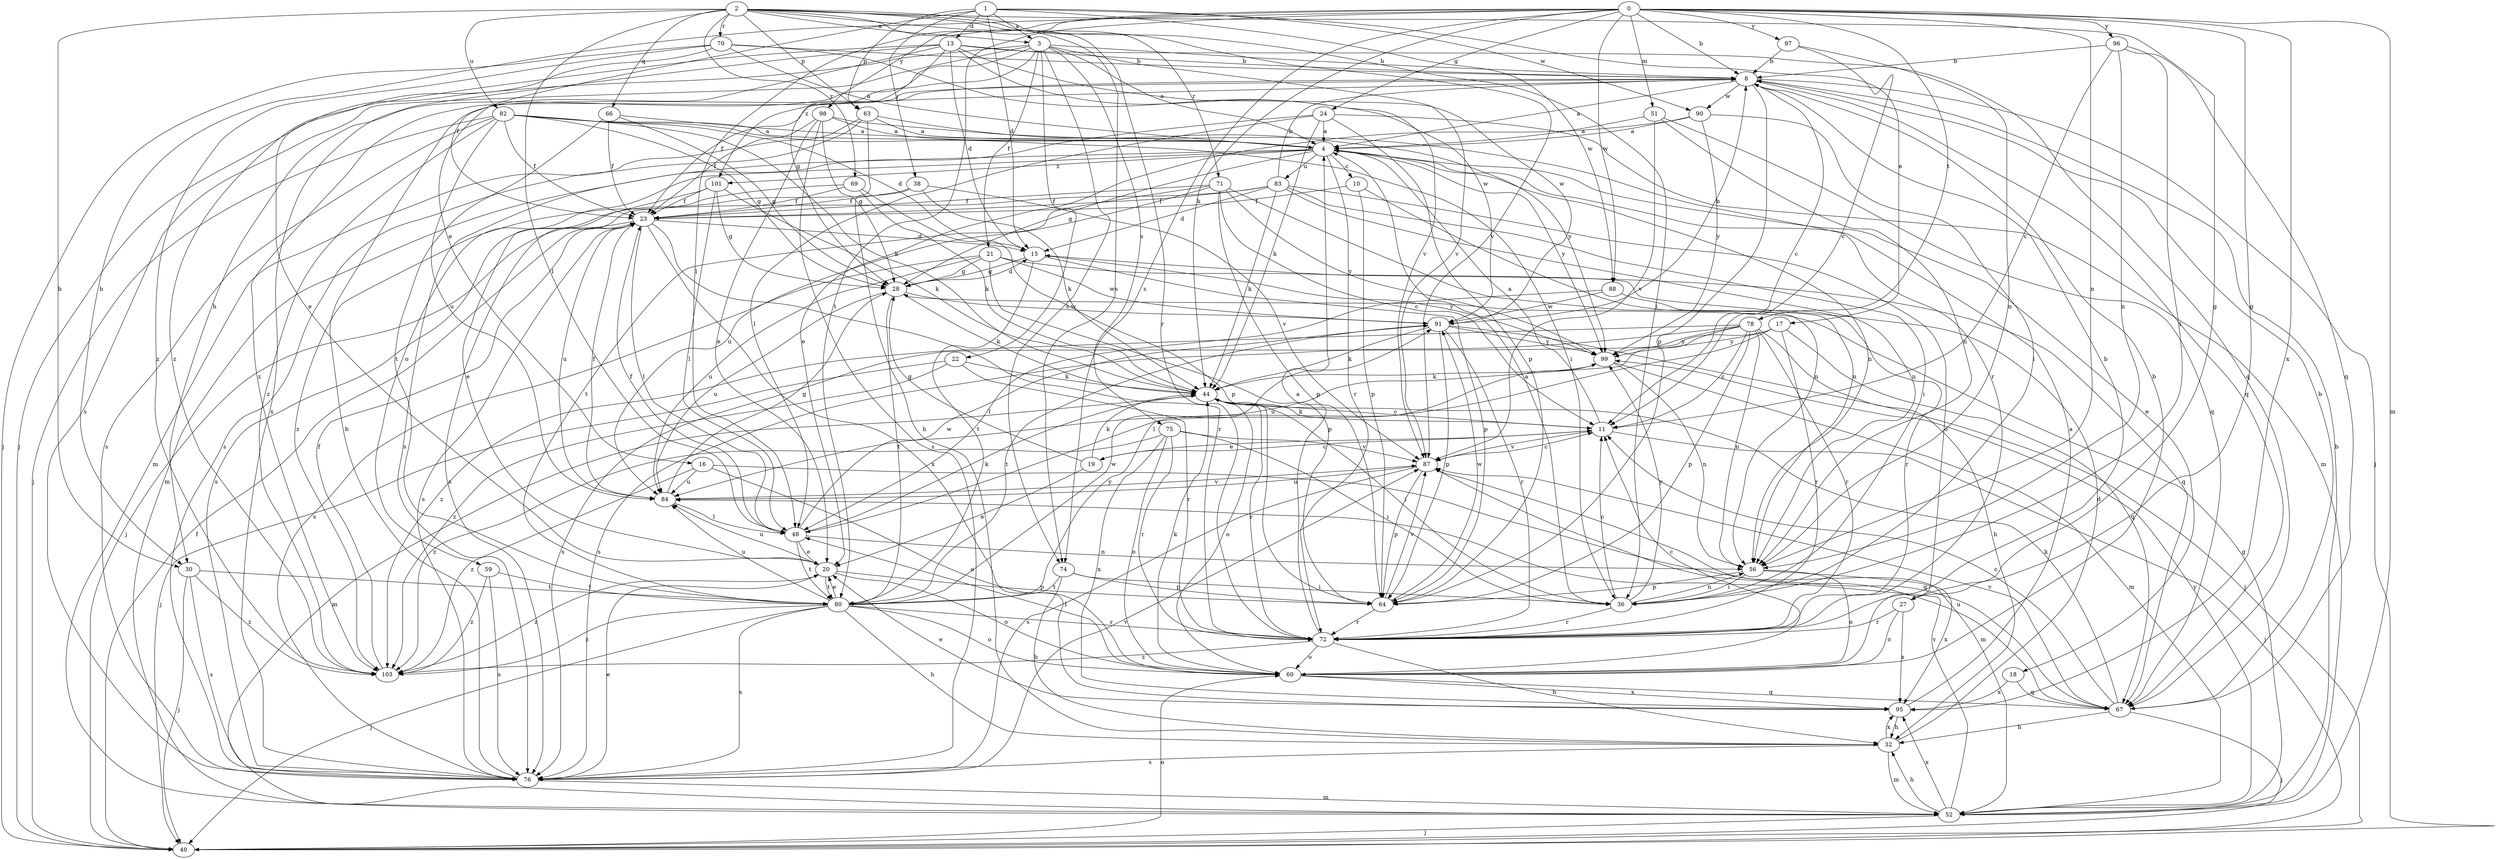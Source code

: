 strict digraph  {
0;
1;
2;
3;
4;
8;
10;
11;
13;
15;
16;
17;
18;
19;
20;
21;
22;
23;
24;
27;
28;
30;
32;
36;
38;
40;
44;
48;
51;
52;
56;
59;
60;
63;
64;
66;
67;
69;
70;
71;
72;
74;
75;
76;
78;
80;
82;
83;
84;
87;
88;
90;
91;
95;
96;
97;
98;
99;
101;
103;
0 -> 8  [label=b];
0 -> 24  [label=g];
0 -> 27  [label=g];
0 -> 30  [label=h];
0 -> 44  [label=k];
0 -> 48  [label=l];
0 -> 51  [label=m];
0 -> 52  [label=m];
0 -> 56  [label=n];
0 -> 74  [label=s];
0 -> 78  [label=t];
0 -> 80  [label=t];
0 -> 88  [label=w];
0 -> 95  [label=x];
0 -> 96  [label=y];
0 -> 97  [label=y];
0 -> 98  [label=y];
1 -> 3  [label=a];
1 -> 13  [label=d];
1 -> 15  [label=d];
1 -> 16  [label=e];
1 -> 17  [label=e];
1 -> 38  [label=j];
1 -> 63  [label=p];
1 -> 88  [label=w];
1 -> 90  [label=w];
2 -> 3  [label=a];
2 -> 27  [label=g];
2 -> 30  [label=h];
2 -> 36  [label=i];
2 -> 48  [label=l];
2 -> 63  [label=p];
2 -> 66  [label=q];
2 -> 69  [label=r];
2 -> 70  [label=r];
2 -> 71  [label=r];
2 -> 72  [label=r];
2 -> 74  [label=s];
2 -> 82  [label=u];
2 -> 87  [label=v];
3 -> 4  [label=a];
3 -> 8  [label=b];
3 -> 21  [label=f];
3 -> 22  [label=f];
3 -> 30  [label=h];
3 -> 40  [label=j];
3 -> 74  [label=s];
3 -> 75  [label=s];
3 -> 76  [label=s];
3 -> 87  [label=v];
3 -> 101  [label=z];
4 -> 10  [label=c];
4 -> 18  [label=e];
4 -> 28  [label=g];
4 -> 52  [label=m];
4 -> 56  [label=n];
4 -> 59  [label=o];
4 -> 72  [label=r];
4 -> 83  [label=u];
4 -> 99  [label=y];
4 -> 101  [label=z];
8 -> 4  [label=a];
8 -> 11  [label=c];
8 -> 23  [label=f];
8 -> 40  [label=j];
8 -> 64  [label=p];
8 -> 67  [label=q];
8 -> 90  [label=w];
8 -> 103  [label=z];
10 -> 23  [label=f];
10 -> 56  [label=n];
10 -> 64  [label=p];
11 -> 4  [label=a];
11 -> 19  [label=e];
11 -> 40  [label=j];
11 -> 44  [label=k];
11 -> 87  [label=v];
13 -> 8  [label=b];
13 -> 15  [label=d];
13 -> 23  [label=f];
13 -> 28  [label=g];
13 -> 67  [label=q];
13 -> 76  [label=s];
13 -> 87  [label=v];
13 -> 91  [label=w];
13 -> 103  [label=z];
15 -> 28  [label=g];
15 -> 64  [label=p];
15 -> 80  [label=t];
15 -> 99  [label=y];
16 -> 60  [label=o];
16 -> 67  [label=q];
16 -> 84  [label=u];
16 -> 103  [label=z];
17 -> 48  [label=l];
17 -> 67  [label=q];
17 -> 72  [label=r];
17 -> 76  [label=s];
17 -> 99  [label=y];
18 -> 67  [label=q];
18 -> 95  [label=x];
19 -> 11  [label=c];
19 -> 20  [label=e];
19 -> 28  [label=g];
19 -> 44  [label=k];
20 -> 60  [label=o];
20 -> 64  [label=p];
20 -> 80  [label=t];
20 -> 84  [label=u];
20 -> 103  [label=z];
21 -> 28  [label=g];
21 -> 64  [label=p];
21 -> 67  [label=q];
21 -> 76  [label=s];
21 -> 84  [label=u];
21 -> 91  [label=w];
22 -> 40  [label=j];
22 -> 44  [label=k];
22 -> 72  [label=r];
22 -> 103  [label=z];
23 -> 15  [label=d];
23 -> 40  [label=j];
23 -> 48  [label=l];
23 -> 72  [label=r];
23 -> 76  [label=s];
23 -> 84  [label=u];
23 -> 95  [label=x];
24 -> 4  [label=a];
24 -> 44  [label=k];
24 -> 48  [label=l];
24 -> 52  [label=m];
24 -> 64  [label=p];
24 -> 76  [label=s];
27 -> 60  [label=o];
27 -> 72  [label=r];
27 -> 95  [label=x];
28 -> 15  [label=d];
28 -> 44  [label=k];
28 -> 80  [label=t];
28 -> 84  [label=u];
28 -> 91  [label=w];
30 -> 40  [label=j];
30 -> 76  [label=s];
30 -> 80  [label=t];
30 -> 103  [label=z];
32 -> 15  [label=d];
32 -> 52  [label=m];
32 -> 76  [label=s];
32 -> 95  [label=x];
36 -> 4  [label=a];
36 -> 11  [label=c];
36 -> 56  [label=n];
36 -> 72  [label=r];
36 -> 99  [label=y];
38 -> 23  [label=f];
38 -> 44  [label=k];
38 -> 76  [label=s];
38 -> 87  [label=v];
40 -> 23  [label=f];
40 -> 60  [label=o];
44 -> 11  [label=c];
44 -> 36  [label=i];
44 -> 52  [label=m];
44 -> 60  [label=o];
44 -> 72  [label=r];
48 -> 20  [label=e];
48 -> 23  [label=f];
48 -> 44  [label=k];
48 -> 56  [label=n];
48 -> 80  [label=t];
48 -> 91  [label=w];
51 -> 4  [label=a];
51 -> 56  [label=n];
51 -> 67  [label=q];
51 -> 87  [label=v];
52 -> 8  [label=b];
52 -> 28  [label=g];
52 -> 32  [label=h];
52 -> 40  [label=j];
52 -> 87  [label=v];
52 -> 95  [label=x];
52 -> 99  [label=y];
56 -> 36  [label=i];
56 -> 60  [label=o];
56 -> 64  [label=p];
56 -> 95  [label=x];
59 -> 76  [label=s];
59 -> 80  [label=t];
59 -> 103  [label=z];
60 -> 8  [label=b];
60 -> 11  [label=c];
60 -> 44  [label=k];
60 -> 48  [label=l];
60 -> 67  [label=q];
60 -> 95  [label=x];
63 -> 4  [label=a];
63 -> 32  [label=h];
63 -> 52  [label=m];
63 -> 76  [label=s];
63 -> 99  [label=y];
64 -> 72  [label=r];
64 -> 87  [label=v];
64 -> 91  [label=w];
66 -> 4  [label=a];
66 -> 23  [label=f];
66 -> 28  [label=g];
66 -> 80  [label=t];
67 -> 8  [label=b];
67 -> 11  [label=c];
67 -> 32  [label=h];
67 -> 40  [label=j];
67 -> 44  [label=k];
67 -> 84  [label=u];
67 -> 87  [label=v];
69 -> 23  [label=f];
69 -> 44  [label=k];
69 -> 64  [label=p];
69 -> 103  [label=z];
70 -> 4  [label=a];
70 -> 8  [label=b];
70 -> 20  [label=e];
70 -> 40  [label=j];
70 -> 91  [label=w];
70 -> 103  [label=z];
71 -> 11  [label=c];
71 -> 23  [label=f];
71 -> 56  [label=n];
71 -> 64  [label=p];
71 -> 80  [label=t];
71 -> 84  [label=u];
71 -> 99  [label=y];
72 -> 4  [label=a];
72 -> 8  [label=b];
72 -> 32  [label=h];
72 -> 60  [label=o];
72 -> 103  [label=z];
74 -> 32  [label=h];
74 -> 36  [label=i];
74 -> 64  [label=p];
74 -> 80  [label=t];
75 -> 36  [label=i];
75 -> 60  [label=o];
75 -> 72  [label=r];
75 -> 87  [label=v];
75 -> 95  [label=x];
75 -> 103  [label=z];
76 -> 8  [label=b];
76 -> 20  [label=e];
76 -> 52  [label=m];
76 -> 87  [label=v];
78 -> 11  [label=c];
78 -> 32  [label=h];
78 -> 56  [label=n];
78 -> 64  [label=p];
78 -> 72  [label=r];
78 -> 76  [label=s];
78 -> 84  [label=u];
78 -> 99  [label=y];
78 -> 103  [label=z];
80 -> 20  [label=e];
80 -> 32  [label=h];
80 -> 40  [label=j];
80 -> 60  [label=o];
80 -> 72  [label=r];
80 -> 76  [label=s];
80 -> 84  [label=u];
80 -> 91  [label=w];
80 -> 99  [label=y];
80 -> 103  [label=z];
82 -> 4  [label=a];
82 -> 15  [label=d];
82 -> 23  [label=f];
82 -> 28  [label=g];
82 -> 36  [label=i];
82 -> 40  [label=j];
82 -> 44  [label=k];
82 -> 76  [label=s];
82 -> 84  [label=u];
82 -> 103  [label=z];
83 -> 8  [label=b];
83 -> 15  [label=d];
83 -> 23  [label=f];
83 -> 36  [label=i];
83 -> 44  [label=k];
83 -> 56  [label=n];
83 -> 60  [label=o];
83 -> 76  [label=s];
84 -> 23  [label=f];
84 -> 28  [label=g];
84 -> 48  [label=l];
84 -> 87  [label=v];
87 -> 11  [label=c];
87 -> 52  [label=m];
87 -> 64  [label=p];
87 -> 76  [label=s];
87 -> 84  [label=u];
88 -> 48  [label=l];
88 -> 72  [label=r];
88 -> 91  [label=w];
90 -> 4  [label=a];
90 -> 20  [label=e];
90 -> 36  [label=i];
90 -> 99  [label=y];
91 -> 8  [label=b];
91 -> 40  [label=j];
91 -> 44  [label=k];
91 -> 64  [label=p];
91 -> 72  [label=r];
91 -> 80  [label=t];
91 -> 99  [label=y];
95 -> 4  [label=a];
95 -> 20  [label=e];
95 -> 32  [label=h];
96 -> 8  [label=b];
96 -> 11  [label=c];
96 -> 36  [label=i];
96 -> 56  [label=n];
96 -> 67  [label=q];
97 -> 8  [label=b];
97 -> 11  [label=c];
97 -> 56  [label=n];
98 -> 4  [label=a];
98 -> 20  [label=e];
98 -> 23  [label=f];
98 -> 28  [label=g];
98 -> 72  [label=r];
98 -> 76  [label=s];
99 -> 44  [label=k];
99 -> 52  [label=m];
99 -> 56  [label=n];
101 -> 20  [label=e];
101 -> 23  [label=f];
101 -> 28  [label=g];
101 -> 44  [label=k];
101 -> 48  [label=l];
103 -> 23  [label=f];
}
